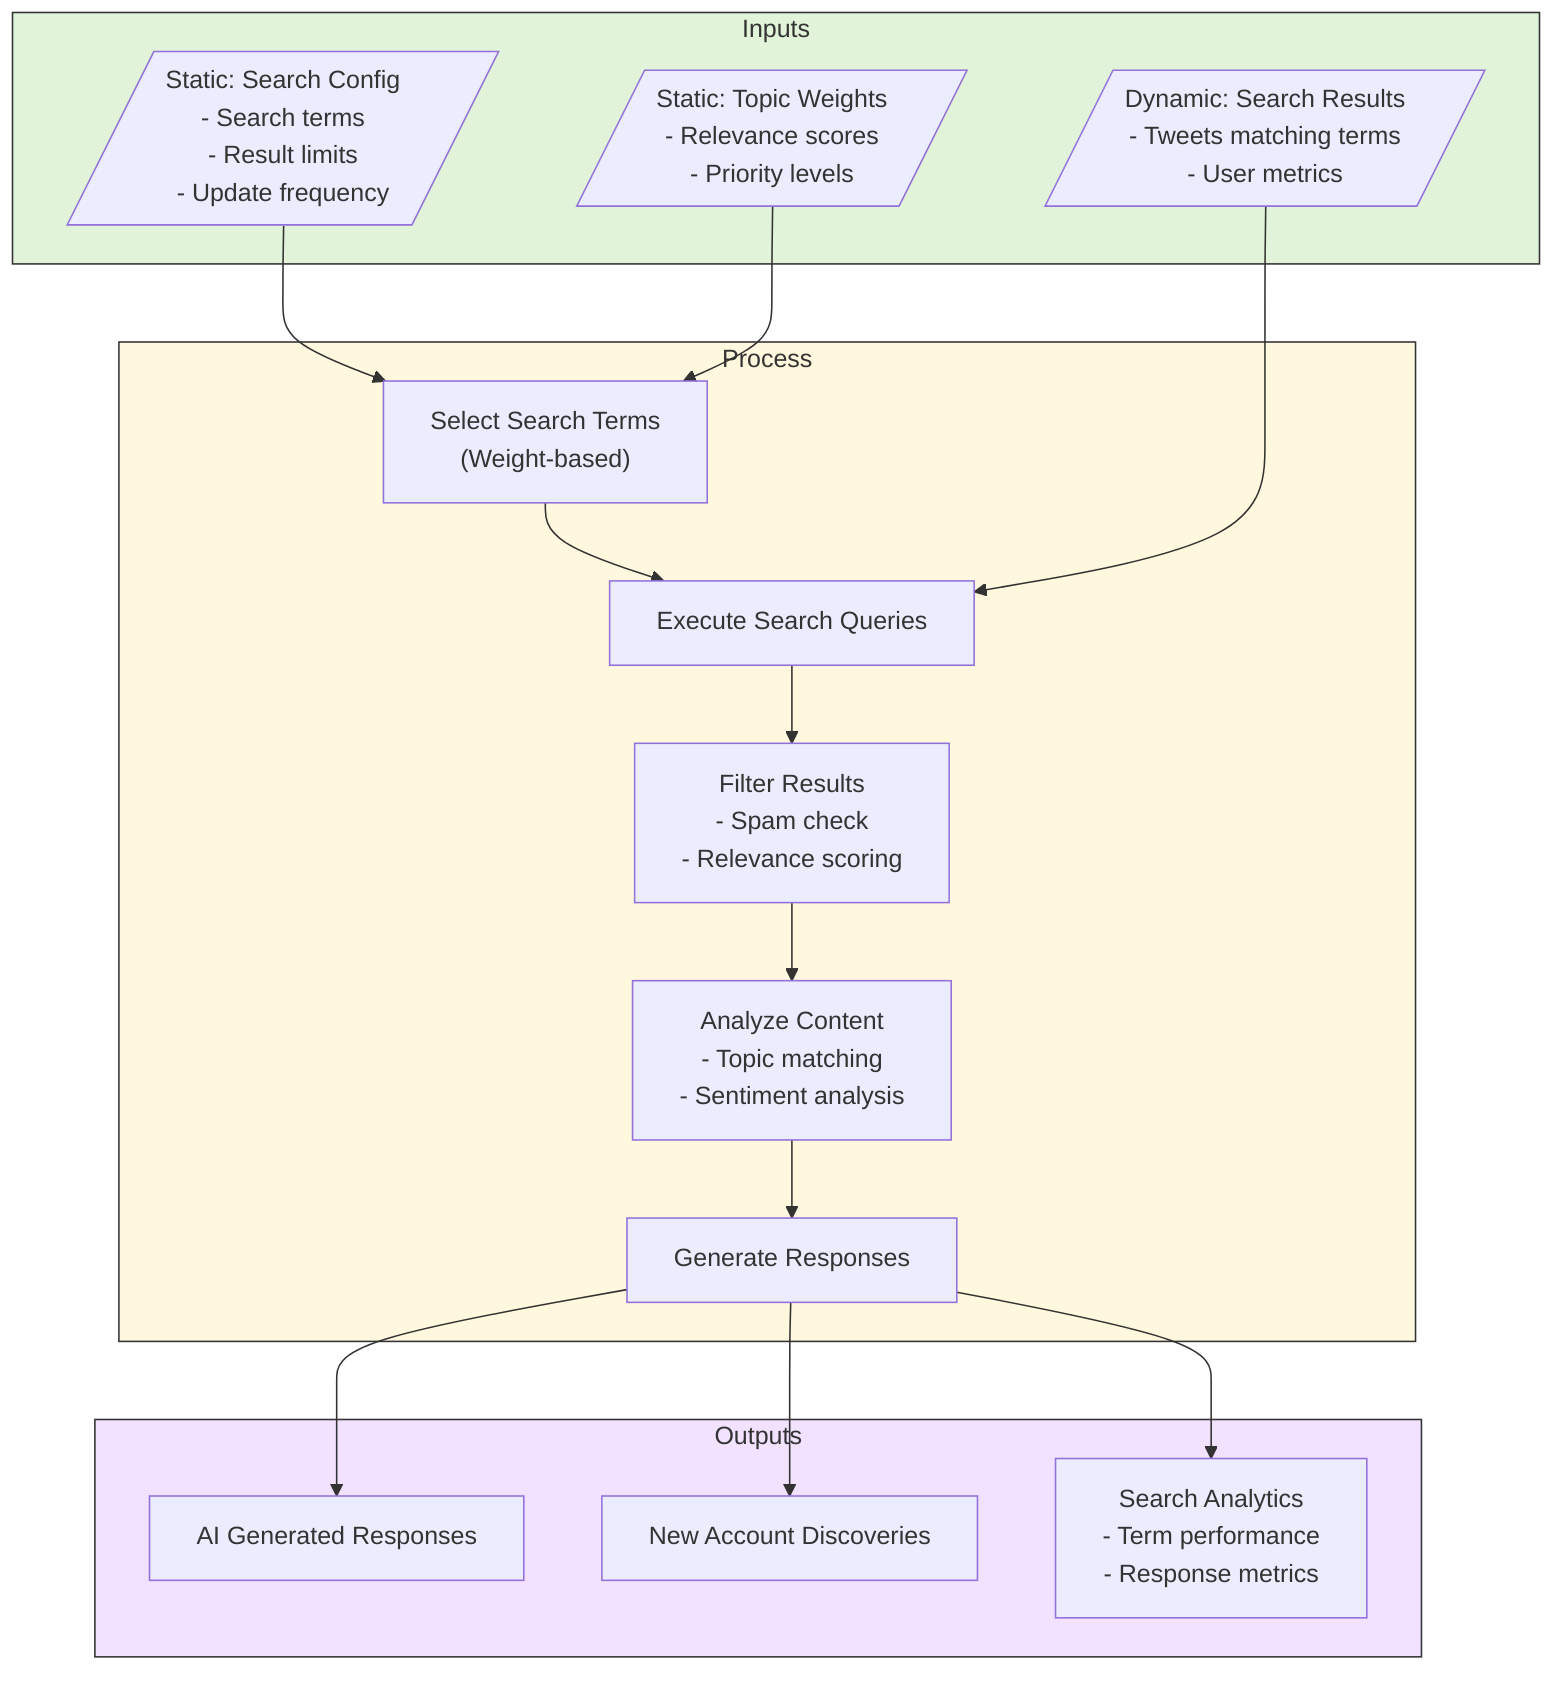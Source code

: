 graph TB
    subgraph Inputs
        config[/"Static: Search Config
        - Search terms
        - Result limits
        - Update frequency"/]
        weights[/"Static: Topic Weights
        - Relevance scores
        - Priority levels"/]
        results[/"Dynamic: Search Results
        - Tweets matching terms
        - User metrics"/]
    end

    subgraph Process
        init["Select Search Terms
        (Weight-based)"]
        search["Execute Search Queries"]
        filter["Filter Results
        - Spam check
        - Relevance scoring"]
        analyze["Analyze Content
        - Topic matching
        - Sentiment analysis"]
        generate["Generate Responses"]
    end

    subgraph Outputs
        responses["AI Generated Responses"]
        discoveries["New Account Discoveries"]
        analytics["Search Analytics
        - Term performance
        - Response metrics"]
    end

    config --> init
    weights --> init
    init --> search
    results --> search
    search --> filter
    filter --> analyze
    analyze --> generate
    generate --> responses
    generate --> discoveries
    generate --> analytics

    style Inputs fill:#e1f3d8,stroke:#333,stroke-width:1px
    style Process fill:#fff7de,stroke:#333,stroke-width:1px
    style Outputs fill:#f2e1ff,stroke:#333,stroke-width:1px
